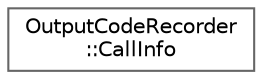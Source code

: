 digraph "Graphical Class Hierarchy"
{
 // INTERACTIVE_SVG=YES
 // LATEX_PDF_SIZE
  bgcolor="transparent";
  edge [fontname=Helvetica,fontsize=10,labelfontname=Helvetica,labelfontsize=10];
  node [fontname=Helvetica,fontsize=10,shape=box,height=0.2,width=0.4];
  rankdir="LR";
  Node0 [id="Node000000",label="OutputCodeRecorder\l::CallInfo",height=0.2,width=0.4,color="grey40", fillcolor="white", style="filled",URL="$d4/dee/struct_output_code_recorder_1_1_call_info.html",tooltip=" "];
}

